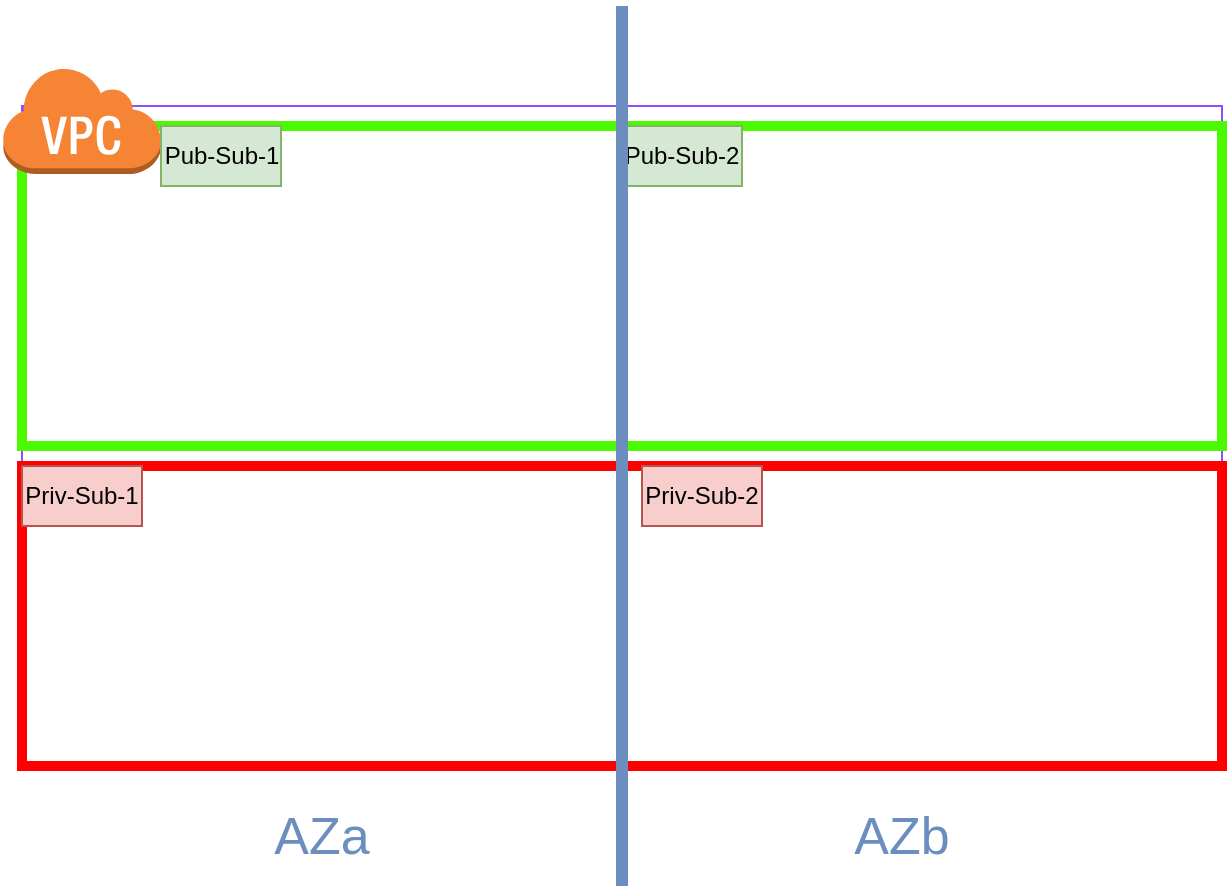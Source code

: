 <mxfile version="27.0.6">
  <diagram name="Page-1" id="l2bJz8Er5ASB69V81Q89">
    <mxGraphModel dx="2452" dy="1016" grid="1" gridSize="10" guides="1" tooltips="1" connect="1" arrows="1" fold="1" page="1" pageScale="1" pageWidth="1100" pageHeight="850" math="0" shadow="0">
      <root>
        <mxCell id="0" />
        <mxCell id="1" parent="0" />
        <mxCell id="nSG7TX2_uHuj6k7vmEff-3" value="VPC" style="points=[[0,0],[0.25,0],[0.5,0],[0.75,0],[1,0],[1,0.25],[1,0.5],[1,0.75],[1,1],[0.75,1],[0.5,1],[0.25,1],[0,1],[0,0.75],[0,0.5],[0,0.25]];outlineConnect=0;gradientColor=none;html=1;whiteSpace=wrap;fontSize=12;fontStyle=0;container=1;pointerEvents=0;collapsible=0;recursiveResize=0;shape=mxgraph.aws4.group;grIcon=mxgraph.aws4.group_vpc2;strokeColor=#8C4FFF;fillColor=none;verticalAlign=top;align=left;spacingLeft=30;fontColor=#AAB7B8;dashed=0;" vertex="1" parent="1">
          <mxGeometry x="80" y="110" width="600" height="330" as="geometry" />
        </mxCell>
        <mxCell id="nSG7TX2_uHuj6k7vmEff-10" value="" style="rounded=0;whiteSpace=wrap;html=1;strokeColor=light-dark(#4bfa00, #ededed);strokeWidth=5;" vertex="1" parent="nSG7TX2_uHuj6k7vmEff-3">
          <mxGeometry y="10" width="300" height="160" as="geometry" />
        </mxCell>
        <mxCell id="nSG7TX2_uHuj6k7vmEff-2" value="" style="outlineConnect=0;dashed=0;verticalLabelPosition=bottom;verticalAlign=top;align=center;html=1;shape=mxgraph.aws3.virtual_private_cloud;fillColor=#F58534;gradientColor=none;" vertex="1" parent="nSG7TX2_uHuj6k7vmEff-3">
          <mxGeometry x="-10" y="-20" width="79.5" height="54" as="geometry" />
        </mxCell>
        <mxCell id="nSG7TX2_uHuj6k7vmEff-11" value="" style="rounded=0;whiteSpace=wrap;html=1;strokeColor=#FF0000;perimeterSpacing=0;strokeWidth=5;" vertex="1" parent="nSG7TX2_uHuj6k7vmEff-3">
          <mxGeometry y="180" width="300" height="150" as="geometry" />
        </mxCell>
        <mxCell id="nSG7TX2_uHuj6k7vmEff-12" value="" style="rounded=0;whiteSpace=wrap;html=1;strokeColor=light-dark(#4bfa00, #ededed);strokeWidth=5;" vertex="1" parent="nSG7TX2_uHuj6k7vmEff-3">
          <mxGeometry x="300" y="10" width="300" height="160" as="geometry" />
        </mxCell>
        <mxCell id="nSG7TX2_uHuj6k7vmEff-13" value="" style="rounded=0;whiteSpace=wrap;html=1;strokeColor=#FF0000;perimeterSpacing=0;strokeWidth=5;" vertex="1" parent="nSG7TX2_uHuj6k7vmEff-3">
          <mxGeometry x="300" y="180" width="300" height="150" as="geometry" />
        </mxCell>
        <mxCell id="nSG7TX2_uHuj6k7vmEff-16" value="Priv-Sub-1" style="text;html=1;align=center;verticalAlign=middle;whiteSpace=wrap;rounded=0;fillColor=#f8cecc;strokeColor=#b85450;" vertex="1" parent="nSG7TX2_uHuj6k7vmEff-3">
          <mxGeometry y="180" width="60" height="30" as="geometry" />
        </mxCell>
        <mxCell id="nSG7TX2_uHuj6k7vmEff-17" value="Priv-Sub-2" style="text;html=1;align=center;verticalAlign=middle;whiteSpace=wrap;rounded=0;fillColor=#f8cecc;strokeColor=#b85450;" vertex="1" parent="nSG7TX2_uHuj6k7vmEff-3">
          <mxGeometry x="310" y="180" width="60" height="30" as="geometry" />
        </mxCell>
        <mxCell id="nSG7TX2_uHuj6k7vmEff-14" value="Pub-Sub-1" style="text;html=1;align=center;verticalAlign=middle;whiteSpace=wrap;rounded=0;fillColor=#d5e8d4;strokeColor=#82b366;" vertex="1" parent="nSG7TX2_uHuj6k7vmEff-3">
          <mxGeometry x="69.5" y="10" width="60" height="30" as="geometry" />
        </mxCell>
        <mxCell id="nSG7TX2_uHuj6k7vmEff-15" value="Pub-Sub-2" style="text;html=1;align=center;verticalAlign=middle;whiteSpace=wrap;rounded=0;fillColor=#d5e8d4;strokeColor=#82b366;" vertex="1" parent="nSG7TX2_uHuj6k7vmEff-3">
          <mxGeometry x="300" y="10" width="60" height="30" as="geometry" />
        </mxCell>
        <mxCell id="nSG7TX2_uHuj6k7vmEff-7" value="" style="endArrow=none;html=1;rounded=0;fillColor=#dae8fc;strokeColor=#6c8ebf;strokeWidth=6;" edge="1" parent="1">
          <mxGeometry width="50" height="50" relative="1" as="geometry">
            <mxPoint x="380" y="500" as="sourcePoint" />
            <mxPoint x="380" y="60" as="targetPoint" />
          </mxGeometry>
        </mxCell>
        <mxCell id="nSG7TX2_uHuj6k7vmEff-8" value="AZa" style="text;html=1;align=center;verticalAlign=middle;whiteSpace=wrap;rounded=0;fontSize=26;fontColor=light-dark(#6c8ebf, #ededed);" vertex="1" parent="1">
          <mxGeometry x="200" y="460" width="60" height="30" as="geometry" />
        </mxCell>
        <mxCell id="nSG7TX2_uHuj6k7vmEff-9" value="AZb" style="text;html=1;align=center;verticalAlign=middle;whiteSpace=wrap;rounded=0;labelBackgroundColor=default;fontSize=26;fontColor=light-dark(#6c8ebf, #ededed);" vertex="1" parent="1">
          <mxGeometry x="490" y="450" width="60" height="50" as="geometry" />
        </mxCell>
      </root>
    </mxGraphModel>
  </diagram>
</mxfile>

